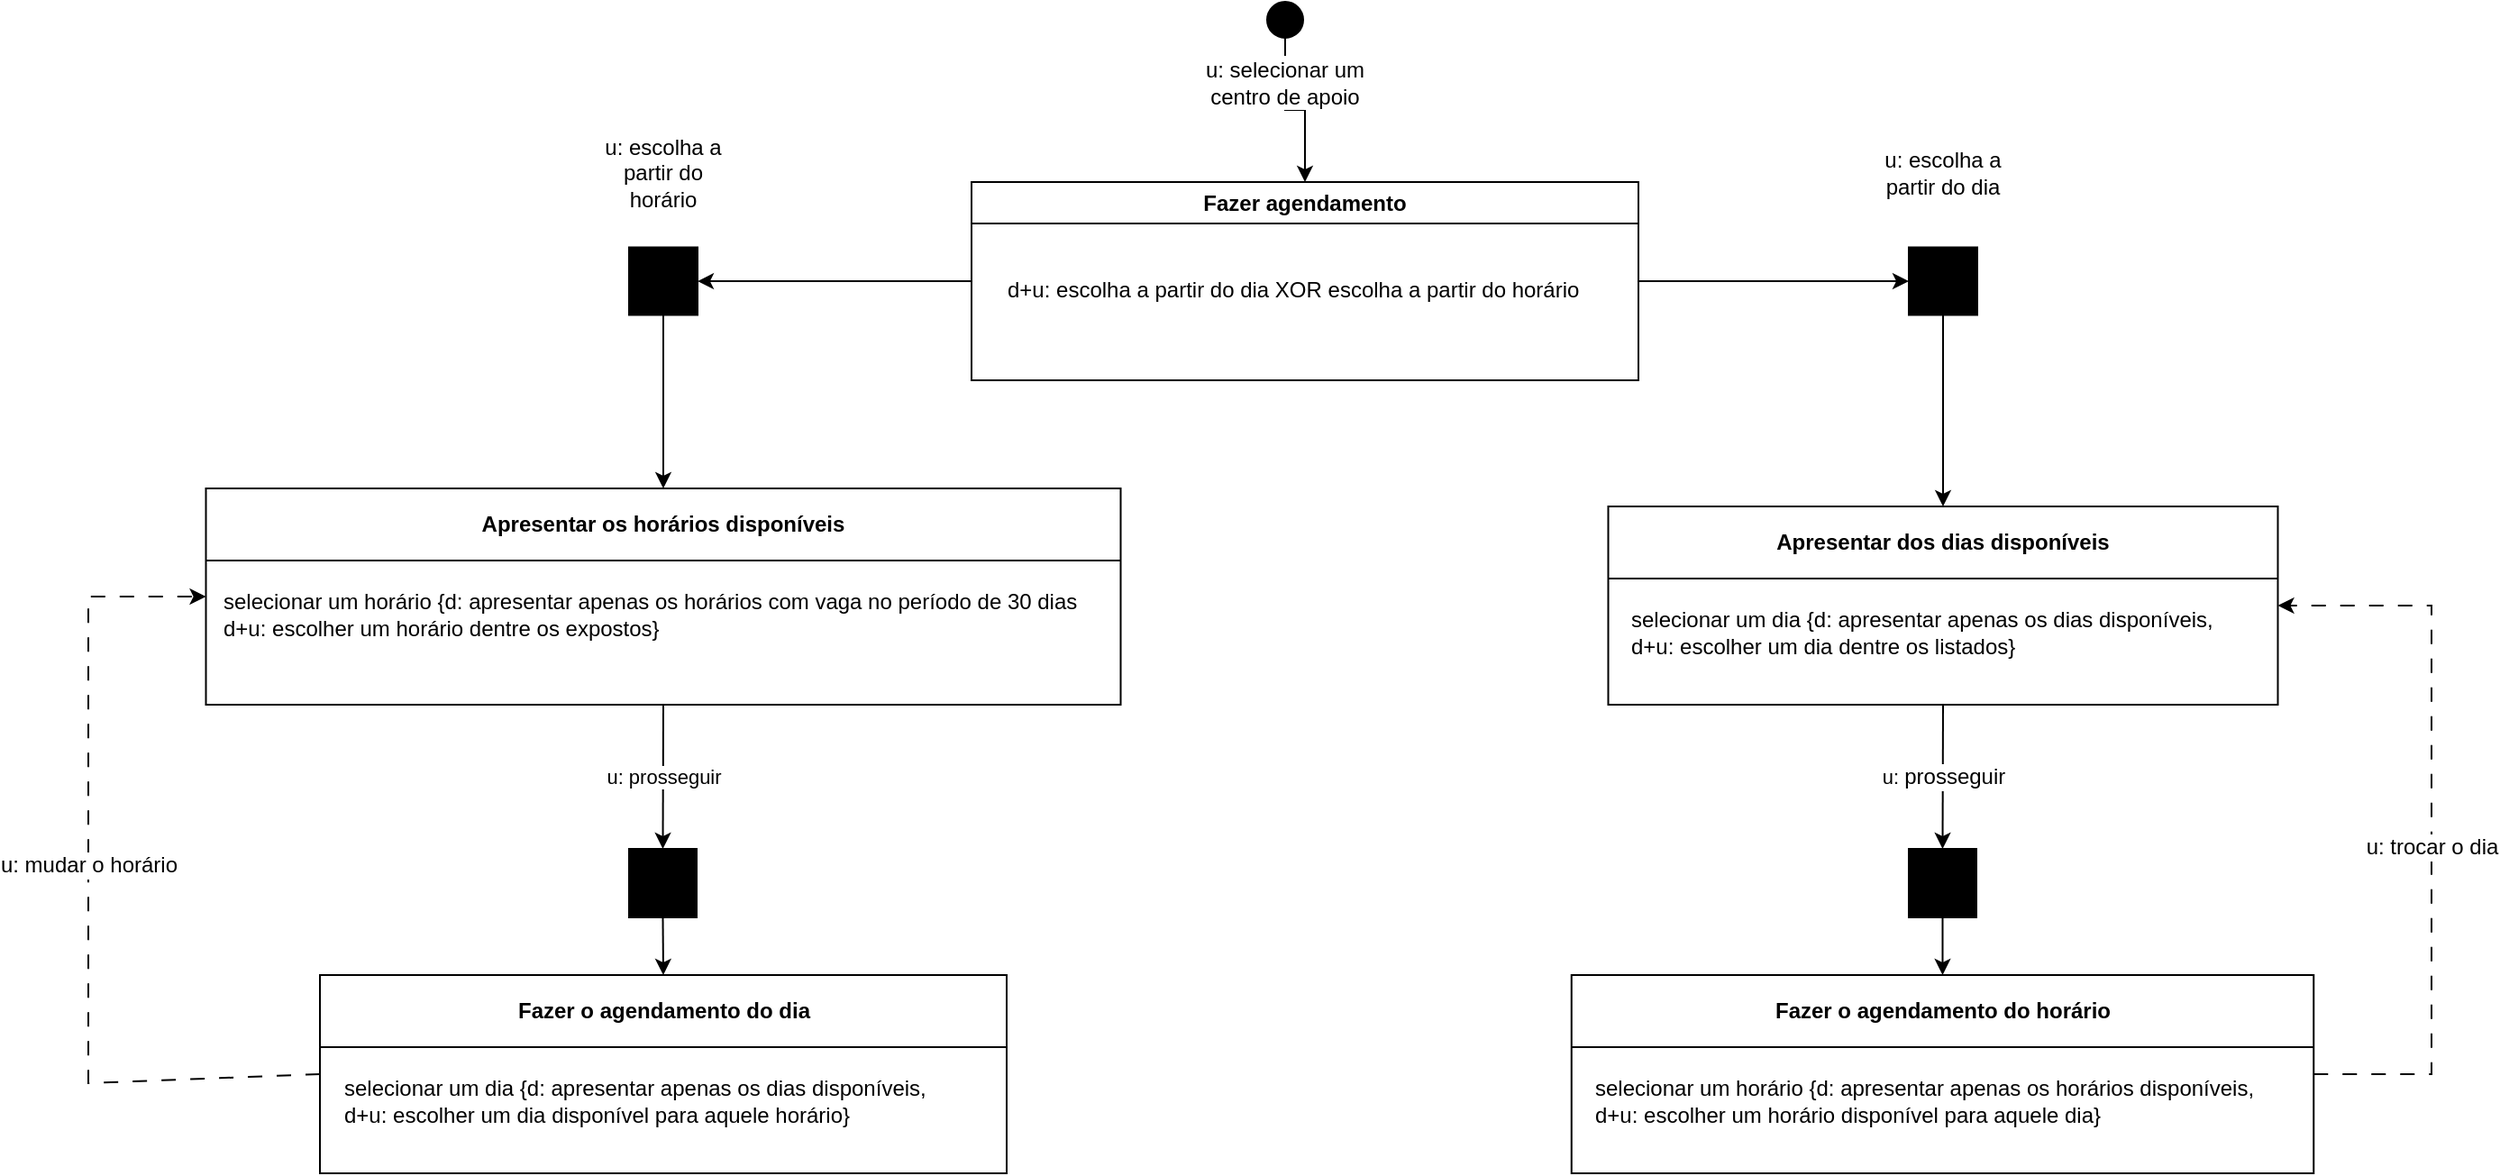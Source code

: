 <mxfile version="25.0.1">
  <diagram name="Página-1" id="4fPj8FKTWWKvgSlPfXeu">
    <mxGraphModel dx="2730" dy="669" grid="1" gridSize="10" guides="1" tooltips="1" connect="1" arrows="1" fold="1" page="1" pageScale="1" pageWidth="827" pageHeight="1169" math="0" shadow="0">
      <root>
        <mxCell id="0" />
        <mxCell id="1" parent="0" />
        <mxCell id="tzBEl5uezkZAkphJzdvv-11" value="" style="edgeStyle=orthogonalEdgeStyle;rounded=0;orthogonalLoop=1;jettySize=auto;html=1;" edge="1" parent="1" source="tzBEl5uezkZAkphJzdvv-1" target="tzBEl5uezkZAkphJzdvv-10">
          <mxGeometry relative="1" as="geometry" />
        </mxCell>
        <mxCell id="tzBEl5uezkZAkphJzdvv-1" value="Fazer agendamento" style="swimlane;whiteSpace=wrap;html=1;" vertex="1" parent="1">
          <mxGeometry x="240" y="200" width="370" height="110" as="geometry" />
        </mxCell>
        <mxCell id="tzBEl5uezkZAkphJzdvv-2" value="d+u: escolha a partir do dia XOR escolha a partir do horário" style="text;html=1;align=left;verticalAlign=middle;resizable=0;points=[];autosize=1;strokeColor=none;fillColor=none;rotation=0;" vertex="1" parent="tzBEl5uezkZAkphJzdvv-1">
          <mxGeometry x="18" y="45" width="340" height="30" as="geometry" />
        </mxCell>
        <mxCell id="tzBEl5uezkZAkphJzdvv-9" style="edgeStyle=orthogonalEdgeStyle;rounded=0;orthogonalLoop=1;jettySize=auto;html=1;entryX=0.5;entryY=0;entryDx=0;entryDy=0;" edge="1" parent="1" source="tzBEl5uezkZAkphJzdvv-5" target="tzBEl5uezkZAkphJzdvv-1">
          <mxGeometry relative="1" as="geometry" />
        </mxCell>
        <mxCell id="tzBEl5uezkZAkphJzdvv-5" value="" style="ellipse;whiteSpace=wrap;html=1;aspect=fixed;fillColor=#000000;" vertex="1" parent="1">
          <mxGeometry x="404" y="100" width="20" height="20" as="geometry" />
        </mxCell>
        <mxCell id="tzBEl5uezkZAkphJzdvv-4" value="u: selecionar um centro de apoio" style="text;html=1;align=center;verticalAlign=middle;whiteSpace=wrap;rounded=0;fillColor=default;" vertex="1" parent="1">
          <mxGeometry x="356" y="130" width="116" height="30" as="geometry" />
        </mxCell>
        <mxCell id="tzBEl5uezkZAkphJzdvv-16" value="" style="edgeStyle=orthogonalEdgeStyle;rounded=0;orthogonalLoop=1;jettySize=auto;html=1;entryX=0.5;entryY=0;entryDx=0;entryDy=0;" edge="1" parent="1" source="tzBEl5uezkZAkphJzdvv-10" target="tzBEl5uezkZAkphJzdvv-19">
          <mxGeometry relative="1" as="geometry">
            <mxPoint x="69.0" y="353.75" as="targetPoint" />
          </mxGeometry>
        </mxCell>
        <mxCell id="tzBEl5uezkZAkphJzdvv-10" value="" style="whiteSpace=wrap;html=1;fontStyle=1;startSize=23;fillColor=#000000;" vertex="1" parent="1">
          <mxGeometry x="50" y="236.25" width="38" height="37.5" as="geometry" />
        </mxCell>
        <mxCell id="tzBEl5uezkZAkphJzdvv-14" value="u: escolha a partir do horário" style="text;html=1;align=center;verticalAlign=middle;whiteSpace=wrap;rounded=0;" vertex="1" parent="1">
          <mxGeometry x="28" y="170" width="82" height="50" as="geometry" />
        </mxCell>
        <mxCell id="tzBEl5uezkZAkphJzdvv-19" value="Apresentar os horários disponíveis" style="swimlane;whiteSpace=wrap;html=1;startSize=40;" vertex="1" parent="1">
          <mxGeometry x="-184.75" y="370" width="507.5" height="120" as="geometry" />
        </mxCell>
        <mxCell id="tzBEl5uezkZAkphJzdvv-34" value="selecionar um horário&amp;nbsp;&lt;span style=&quot;background-color: initial;&quot;&gt;{d: apresentar apenas&amp;nbsp;&lt;/span&gt;&lt;span style=&quot;background-color: initial;&quot;&gt;os horários com vaga no período de 30 dias&lt;/span&gt;&lt;span style=&quot;background-color: initial;&quot;&gt;&amp;nbsp;&lt;/span&gt;&lt;div&gt;&lt;div&gt;&lt;div&gt;d+u: escolher um horário dentre os expostos}&amp;nbsp;&lt;/div&gt;&lt;/div&gt;&lt;/div&gt;" style="text;html=1;align=left;verticalAlign=middle;resizable=0;points=[];autosize=1;strokeColor=none;fillColor=none;" vertex="1" parent="tzBEl5uezkZAkphJzdvv-19">
          <mxGeometry x="7.5" y="50" width="500" height="40" as="geometry" />
        </mxCell>
        <mxCell id="tzBEl5uezkZAkphJzdvv-23" value="" style="edgeStyle=orthogonalEdgeStyle;rounded=0;orthogonalLoop=1;jettySize=auto;html=1;entryX=0.5;entryY=0;entryDx=0;entryDy=0;" edge="1" parent="1" source="tzBEl5uezkZAkphJzdvv-24" target="tzBEl5uezkZAkphJzdvv-29">
          <mxGeometry relative="1" as="geometry">
            <mxPoint x="769" y="340" as="targetPoint" />
          </mxGeometry>
        </mxCell>
        <mxCell id="tzBEl5uezkZAkphJzdvv-24" value="" style="whiteSpace=wrap;html=1;fontStyle=1;startSize=23;fillColor=#000000;" vertex="1" parent="1">
          <mxGeometry x="760" y="236.25" width="38" height="37.5" as="geometry" />
        </mxCell>
        <mxCell id="tzBEl5uezkZAkphJzdvv-25" value="u: escolha a partir do dia" style="text;html=1;align=center;verticalAlign=middle;whiteSpace=wrap;rounded=0;" vertex="1" parent="1">
          <mxGeometry x="738" y="170" width="82" height="50" as="geometry" />
        </mxCell>
        <mxCell id="tzBEl5uezkZAkphJzdvv-29" value="Apresentar dos dias disponíveis" style="swimlane;whiteSpace=wrap;html=1;startSize=40;" vertex="1" parent="1">
          <mxGeometry x="593.25" y="380" width="371.5" height="110" as="geometry" />
        </mxCell>
        <mxCell id="tzBEl5uezkZAkphJzdvv-38" value="&lt;div&gt;selecionar um dia {d: apresentar apenas os dias disponíveis,&lt;/div&gt;&lt;div&gt;d+u: escolher um dia dentre os listados}&lt;/div&gt;" style="text;html=1;align=left;verticalAlign=middle;resizable=0;points=[];autosize=1;strokeColor=none;fillColor=none;" vertex="1" parent="tzBEl5uezkZAkphJzdvv-29">
          <mxGeometry x="11" y="50" width="350" height="40" as="geometry" />
        </mxCell>
        <mxCell id="tzBEl5uezkZAkphJzdvv-31" value="" style="endArrow=classic;html=1;rounded=0;exitX=1;exitY=0.5;exitDx=0;exitDy=0;entryX=0;entryY=0.5;entryDx=0;entryDy=0;" edge="1" parent="1" source="tzBEl5uezkZAkphJzdvv-1" target="tzBEl5uezkZAkphJzdvv-24">
          <mxGeometry width="50" height="50" relative="1" as="geometry">
            <mxPoint x="630" y="260" as="sourcePoint" />
            <mxPoint x="660" y="213.75" as="targetPoint" />
          </mxGeometry>
        </mxCell>
        <mxCell id="tzBEl5uezkZAkphJzdvv-52" value="Fazer o agendamento do horário" style="swimlane;whiteSpace=wrap;html=1;startSize=40;" vertex="1" parent="1">
          <mxGeometry x="572.88" y="640" width="411.75" height="110" as="geometry" />
        </mxCell>
        <mxCell id="tzBEl5uezkZAkphJzdvv-53" value="&lt;div&gt;selecionar um horário {d: apresentar apenas os horários disponíveis,&lt;/div&gt;&lt;div&gt;d+u: escolher um horário disponível para aquele dia}&lt;/div&gt;" style="text;html=1;align=left;verticalAlign=middle;resizable=0;points=[];autosize=1;strokeColor=none;fillColor=none;" vertex="1" parent="tzBEl5uezkZAkphJzdvv-52">
          <mxGeometry x="11" y="50" width="390" height="40" as="geometry" />
        </mxCell>
        <mxCell id="tzBEl5uezkZAkphJzdvv-54" value="" style="endArrow=classic;html=1;rounded=0;exitX=0.5;exitY=1;exitDx=0;exitDy=0;entryX=0;entryY=0.5;entryDx=0;entryDy=0;" edge="1" parent="1" source="tzBEl5uezkZAkphJzdvv-29" target="tzBEl5uezkZAkphJzdvv-57">
          <mxGeometry relative="1" as="geometry">
            <mxPoint x="750" y="530" as="sourcePoint" />
            <mxPoint x="780" y="570" as="targetPoint" />
          </mxGeometry>
        </mxCell>
        <mxCell id="tzBEl5uezkZAkphJzdvv-55" value="u: &lt;font style=&quot;font-size: 12px;&quot;&gt;prosseguir&lt;/font&gt;" style="edgeLabel;resizable=0;html=1;;align=center;verticalAlign=middle;" connectable="0" vertex="1" parent="tzBEl5uezkZAkphJzdvv-54">
          <mxGeometry relative="1" as="geometry" />
        </mxCell>
        <mxCell id="tzBEl5uezkZAkphJzdvv-58" style="edgeStyle=orthogonalEdgeStyle;rounded=0;orthogonalLoop=1;jettySize=auto;html=1;entryX=0.5;entryY=0;entryDx=0;entryDy=0;" edge="1" parent="1" source="tzBEl5uezkZAkphJzdvv-57" target="tzBEl5uezkZAkphJzdvv-52">
          <mxGeometry relative="1" as="geometry">
            <mxPoint x="778.75" y="640" as="targetPoint" />
          </mxGeometry>
        </mxCell>
        <mxCell id="tzBEl5uezkZAkphJzdvv-57" value="" style="whiteSpace=wrap;html=1;fontStyle=1;startSize=23;fillColor=#000000;direction=south;" vertex="1" parent="1">
          <mxGeometry x="760" y="570" width="37.5" height="38" as="geometry" />
        </mxCell>
        <mxCell id="tzBEl5uezkZAkphJzdvv-59" value="" style="endArrow=classic;html=1;rounded=0;entryX=1;entryY=0.5;entryDx=0;entryDy=0;dashed=1;dashPattern=8 8;exitX=1;exitY=0.5;exitDx=0;exitDy=0;" edge="1" parent="1" source="tzBEl5uezkZAkphJzdvv-52" target="tzBEl5uezkZAkphJzdvv-29">
          <mxGeometry relative="1" as="geometry">
            <mxPoint x="990" y="750" as="sourcePoint" />
            <mxPoint x="1110" y="510" as="targetPoint" />
            <Array as="points">
              <mxPoint x="1050" y="695" />
              <mxPoint x="1050" y="435" />
            </Array>
          </mxGeometry>
        </mxCell>
        <mxCell id="tzBEl5uezkZAkphJzdvv-60" value="u: trocar o dia" style="edgeLabel;resizable=0;html=1;;align=center;verticalAlign=middle;fontSize=12;" connectable="0" vertex="1" parent="tzBEl5uezkZAkphJzdvv-59">
          <mxGeometry relative="1" as="geometry">
            <mxPoint y="14" as="offset" />
          </mxGeometry>
        </mxCell>
        <mxCell id="tzBEl5uezkZAkphJzdvv-67" value="" style="endArrow=classic;html=1;rounded=0;exitX=0.5;exitY=1;exitDx=0;exitDy=0;entryX=0;entryY=0.5;entryDx=0;entryDy=0;" edge="1" parent="1" source="tzBEl5uezkZAkphJzdvv-19" target="tzBEl5uezkZAkphJzdvv-71">
          <mxGeometry relative="1" as="geometry">
            <mxPoint x="70" y="540" as="sourcePoint" />
            <mxPoint x="70" y="570" as="targetPoint" />
          </mxGeometry>
        </mxCell>
        <mxCell id="tzBEl5uezkZAkphJzdvv-68" value="u: prosseguir" style="edgeLabel;resizable=0;html=1;;align=center;verticalAlign=middle;" connectable="0" vertex="1" parent="tzBEl5uezkZAkphJzdvv-67">
          <mxGeometry relative="1" as="geometry" />
        </mxCell>
        <mxCell id="tzBEl5uezkZAkphJzdvv-71" value="" style="whiteSpace=wrap;html=1;fontStyle=1;startSize=23;fillColor=#000000;direction=south;" vertex="1" parent="1">
          <mxGeometry x="50" y="570" width="37.5" height="38" as="geometry" />
        </mxCell>
        <mxCell id="tzBEl5uezkZAkphJzdvv-72" value="" style="endArrow=classic;html=1;rounded=0;exitX=1;exitY=0.5;exitDx=0;exitDy=0;entryX=0.5;entryY=0;entryDx=0;entryDy=0;" edge="1" parent="1" source="tzBEl5uezkZAkphJzdvv-71" target="tzBEl5uezkZAkphJzdvv-73">
          <mxGeometry width="50" height="50" relative="1" as="geometry">
            <mxPoint x="110" y="614" as="sourcePoint" />
            <mxPoint x="69" y="650" as="targetPoint" />
          </mxGeometry>
        </mxCell>
        <mxCell id="tzBEl5uezkZAkphJzdvv-73" value="Fazer o agendamento do dia" style="swimlane;whiteSpace=wrap;html=1;startSize=40;" vertex="1" parent="1">
          <mxGeometry x="-121.5" y="640" width="381" height="110" as="geometry" />
        </mxCell>
        <mxCell id="tzBEl5uezkZAkphJzdvv-74" value="&lt;div&gt;selecionar um dia {d: apresentar apenas os dias disponíveis,&lt;/div&gt;&lt;div&gt;d+u: escolher um dia disponível para aquele horário}&lt;/div&gt;" style="text;html=1;align=left;verticalAlign=middle;resizable=0;points=[];autosize=1;strokeColor=none;fillColor=none;" vertex="1" parent="tzBEl5uezkZAkphJzdvv-73">
          <mxGeometry x="11" y="50" width="350" height="40" as="geometry" />
        </mxCell>
        <mxCell id="tzBEl5uezkZAkphJzdvv-75" value="" style="endArrow=classic;html=1;rounded=0;entryX=0;entryY=0.5;entryDx=0;entryDy=0;dashed=1;dashPattern=8 8;exitX=0;exitY=0.5;exitDx=0;exitDy=0;" edge="1" parent="1" source="tzBEl5uezkZAkphJzdvv-73" target="tzBEl5uezkZAkphJzdvv-19">
          <mxGeometry relative="1" as="geometry">
            <mxPoint x="-150" y="710" as="sourcePoint" />
            <mxPoint x="-140" y="585" as="targetPoint" />
            <Array as="points">
              <mxPoint x="-250" y="700" />
              <mxPoint x="-250" y="430" />
            </Array>
          </mxGeometry>
        </mxCell>
        <mxCell id="tzBEl5uezkZAkphJzdvv-76" value="u: mudar o horário" style="edgeLabel;resizable=0;html=1;;align=center;verticalAlign=middle;fontSize=12;" connectable="0" vertex="1" parent="tzBEl5uezkZAkphJzdvv-75">
          <mxGeometry relative="1" as="geometry">
            <mxPoint y="-18" as="offset" />
          </mxGeometry>
        </mxCell>
      </root>
    </mxGraphModel>
  </diagram>
</mxfile>
